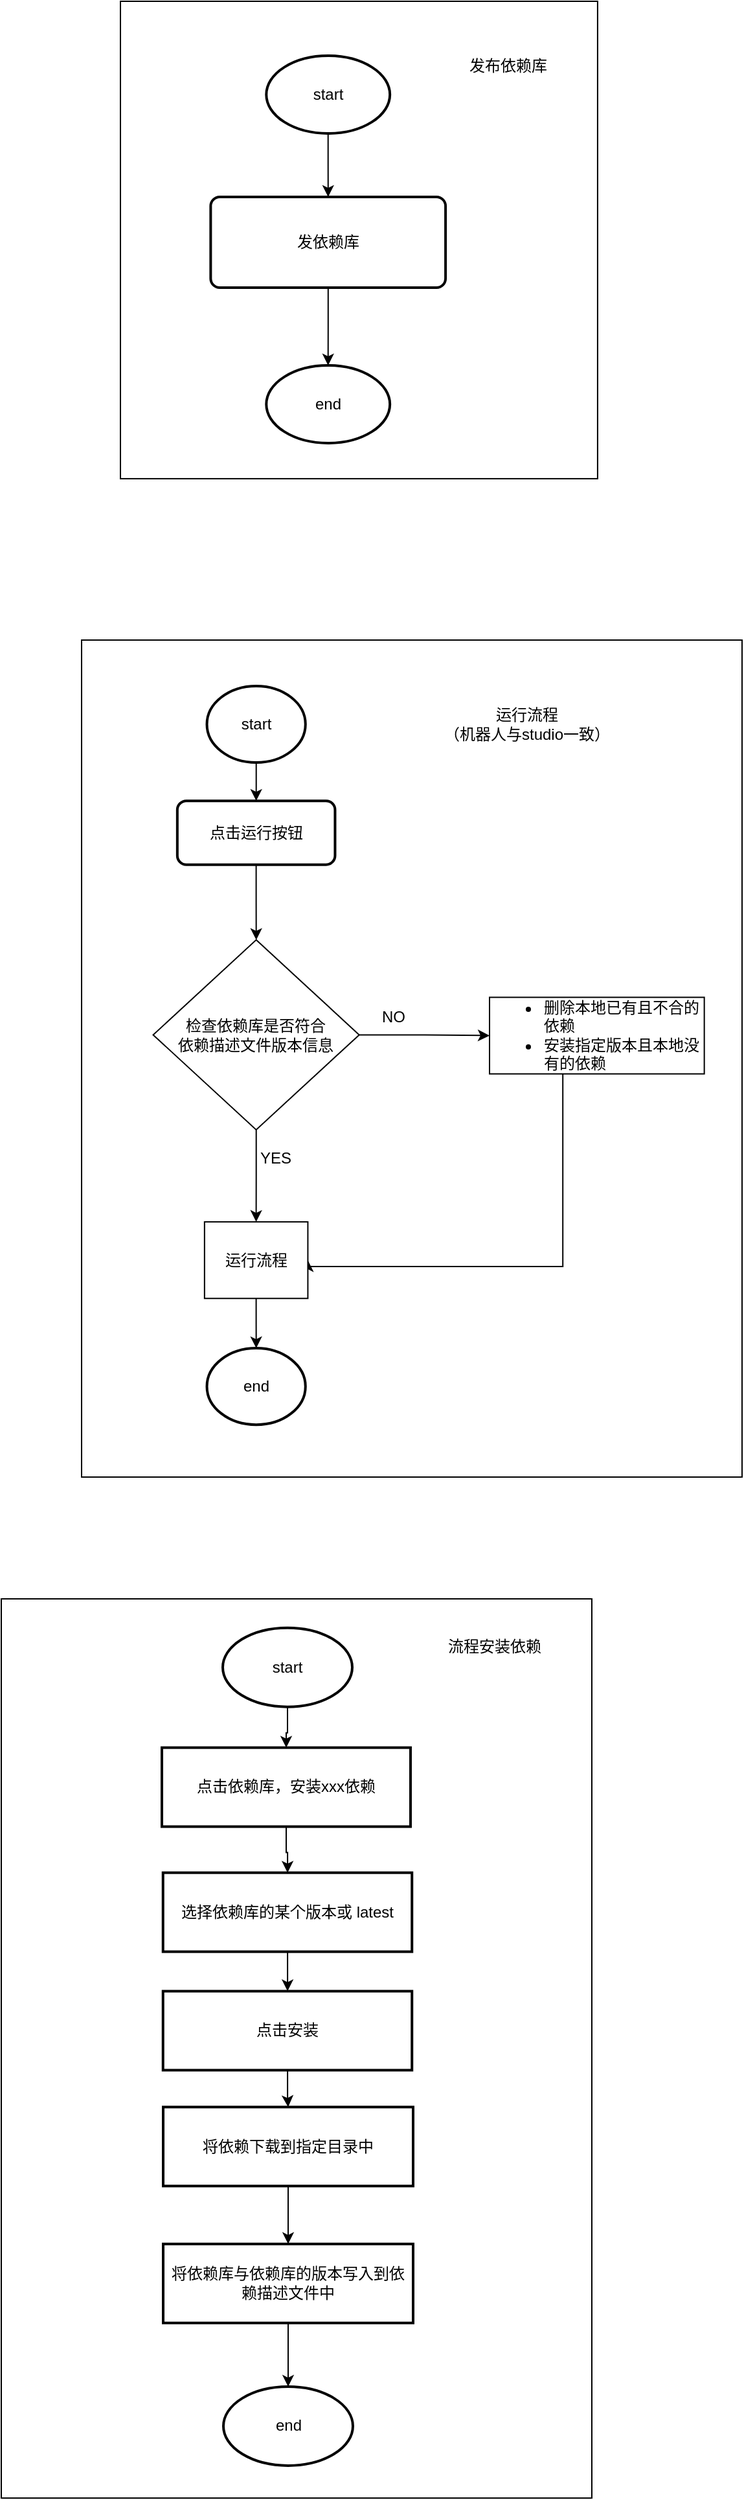 <mxfile version="20.8.20" type="github">
  <diagram name="第 1 页" id="jzlJeiso7Pvc1WCV_yvY">
    <mxGraphModel dx="1434" dy="3227" grid="0" gridSize="10" guides="1" tooltips="1" connect="1" arrows="1" fold="1" page="1" pageScale="1" pageWidth="1169" pageHeight="827" math="0" shadow="0">
      <root>
        <mxCell id="0" />
        <mxCell id="1" parent="0" />
        <mxCell id="1U5JIpxvgaTDl-cOjemG-27" value="" style="group;strokeColor=default;" vertex="1" connectable="0" parent="1">
          <mxGeometry x="83" y="-1259" width="510" height="646" as="geometry" />
        </mxCell>
        <mxCell id="1U5JIpxvgaTDl-cOjemG-36" value="" style="edgeStyle=orthogonalEdgeStyle;rounded=0;orthogonalLoop=1;jettySize=auto;html=1;" edge="1" parent="1U5JIpxvgaTDl-cOjemG-27" source="1U5JIpxvgaTDl-cOjemG-4" target="1U5JIpxvgaTDl-cOjemG-5">
          <mxGeometry relative="1" as="geometry" />
        </mxCell>
        <mxCell id="1U5JIpxvgaTDl-cOjemG-4" value="start" style="strokeWidth=2;html=1;shape=mxgraph.flowchart.start_1;whiteSpace=wrap;" vertex="1" parent="1U5JIpxvgaTDl-cOjemG-27">
          <mxGeometry x="96.758" y="35.451" width="76.127" height="59.085" as="geometry" />
        </mxCell>
        <mxCell id="1U5JIpxvgaTDl-cOjemG-35" value="" style="edgeStyle=orthogonalEdgeStyle;rounded=0;orthogonalLoop=1;jettySize=auto;html=1;" edge="1" parent="1U5JIpxvgaTDl-cOjemG-27" source="1U5JIpxvgaTDl-cOjemG-5" target="1U5JIpxvgaTDl-cOjemG-10">
          <mxGeometry relative="1" as="geometry" />
        </mxCell>
        <mxCell id="1U5JIpxvgaTDl-cOjemG-5" value="点击运行按钮" style="rounded=1;whiteSpace=wrap;html=1;absoluteArcSize=1;arcSize=14;strokeWidth=2;" vertex="1" parent="1U5JIpxvgaTDl-cOjemG-27">
          <mxGeometry x="73.92" y="124.079" width="121.803" height="49.238" as="geometry" />
        </mxCell>
        <mxCell id="1U5JIpxvgaTDl-cOjemG-6" value="end" style="strokeWidth=2;html=1;shape=mxgraph.flowchart.start_1;whiteSpace=wrap;" vertex="1" parent="1U5JIpxvgaTDl-cOjemG-27">
          <mxGeometry x="96.758" y="546.54" width="76.127" height="59.085" as="geometry" />
        </mxCell>
        <mxCell id="1U5JIpxvgaTDl-cOjemG-10" value="检查依赖库是否符合&lt;br&gt;依赖描述文件版本信息" style="rhombus;whiteSpace=wrap;html=1;" vertex="1" parent="1U5JIpxvgaTDl-cOjemG-27">
          <mxGeometry x="55.27" y="231.42" width="159.1" height="146.58" as="geometry" />
        </mxCell>
        <mxCell id="1U5JIpxvgaTDl-cOjemG-26" value="运行流程&lt;br&gt;（机器人与studio一致）" style="text;html=1;strokeColor=none;fillColor=none;align=center;verticalAlign=middle;whiteSpace=wrap;rounded=0;" vertex="1" parent="1U5JIpxvgaTDl-cOjemG-27">
          <mxGeometry x="255" y="50.22" width="178" height="29.54" as="geometry" />
        </mxCell>
        <mxCell id="1U5JIpxvgaTDl-cOjemG-33" style="edgeStyle=orthogonalEdgeStyle;rounded=0;orthogonalLoop=1;jettySize=auto;html=1;entryX=1;entryY=0.5;entryDx=0;entryDy=0;" edge="1" parent="1U5JIpxvgaTDl-cOjemG-27" source="1U5JIpxvgaTDl-cOjemG-28" target="1U5JIpxvgaTDl-cOjemG-31">
          <mxGeometry relative="1" as="geometry">
            <Array as="points">
              <mxPoint x="371.621" y="483.515" />
              <mxPoint x="174.932" y="483.515" />
            </Array>
          </mxGeometry>
        </mxCell>
        <mxCell id="1U5JIpxvgaTDl-cOjemG-28" value="&lt;ul&gt;&lt;li&gt;&lt;span style=&quot;background-color: initial;&quot;&gt;删除本地已有且不合的依赖&lt;/span&gt;&lt;/li&gt;&lt;li&gt;安装指定版本且本地没有的依赖&lt;/li&gt;&lt;/ul&gt;" style="whiteSpace=wrap;html=1;align=left;" vertex="1" parent="1U5JIpxvgaTDl-cOjemG-27">
          <mxGeometry x="315.0" y="275.734" width="165.836" height="59.085" as="geometry" />
        </mxCell>
        <mxCell id="1U5JIpxvgaTDl-cOjemG-29" value="" style="edgeStyle=orthogonalEdgeStyle;rounded=0;orthogonalLoop=1;jettySize=auto;html=1;" edge="1" parent="1U5JIpxvgaTDl-cOjemG-27" source="1U5JIpxvgaTDl-cOjemG-10" target="1U5JIpxvgaTDl-cOjemG-28">
          <mxGeometry relative="1" as="geometry" />
        </mxCell>
        <mxCell id="1U5JIpxvgaTDl-cOjemG-30" value="NO" style="text;html=1;strokeColor=none;fillColor=none;align=center;verticalAlign=middle;whiteSpace=wrap;rounded=0;" vertex="1" parent="1U5JIpxvgaTDl-cOjemG-27">
          <mxGeometry x="217.995" y="275.733" width="45.676" height="29.543" as="geometry" />
        </mxCell>
        <mxCell id="1U5JIpxvgaTDl-cOjemG-34" value="" style="edgeStyle=orthogonalEdgeStyle;rounded=0;orthogonalLoop=1;jettySize=auto;html=1;" edge="1" parent="1U5JIpxvgaTDl-cOjemG-27" source="1U5JIpxvgaTDl-cOjemG-31" target="1U5JIpxvgaTDl-cOjemG-6">
          <mxGeometry relative="1" as="geometry" />
        </mxCell>
        <mxCell id="1U5JIpxvgaTDl-cOjemG-31" value="运行流程" style="whiteSpace=wrap;html=1;" vertex="1" parent="1U5JIpxvgaTDl-cOjemG-27">
          <mxGeometry x="94.924" y="449.049" width="79.791" height="59.085" as="geometry" />
        </mxCell>
        <mxCell id="1U5JIpxvgaTDl-cOjemG-32" value="" style="edgeStyle=orthogonalEdgeStyle;rounded=0;orthogonalLoop=1;jettySize=auto;html=1;" edge="1" parent="1U5JIpxvgaTDl-cOjemG-27" source="1U5JIpxvgaTDl-cOjemG-10" target="1U5JIpxvgaTDl-cOjemG-31">
          <mxGeometry relative="1" as="geometry" />
        </mxCell>
        <mxCell id="1U5JIpxvgaTDl-cOjemG-57" value="YES" style="text;html=1;strokeColor=none;fillColor=none;align=center;verticalAlign=middle;whiteSpace=wrap;rounded=0;" vertex="1" parent="1U5JIpxvgaTDl-cOjemG-27">
          <mxGeometry x="127.205" y="385.003" width="45.676" height="29.543" as="geometry" />
        </mxCell>
        <mxCell id="1U5JIpxvgaTDl-cOjemG-40" value="" style="group" vertex="1" connectable="0" parent="1">
          <mxGeometry x="113" y="-1752" width="368.455" height="368.455" as="geometry" />
        </mxCell>
        <mxCell id="1U5JIpxvgaTDl-cOjemG-17" value="" style="whiteSpace=wrap;html=1;aspect=fixed;strokeColor=default;container=0;" vertex="1" parent="1U5JIpxvgaTDl-cOjemG-40">
          <mxGeometry width="368.455" height="368.455" as="geometry" />
        </mxCell>
        <mxCell id="1U5JIpxvgaTDl-cOjemG-1" value="start" style="strokeWidth=2;html=1;shape=mxgraph.flowchart.start_1;whiteSpace=wrap;movable=1;resizable=1;rotatable=1;deletable=1;editable=1;locked=0;connectable=1;container=0;" vertex="1" parent="1U5JIpxvgaTDl-cOjemG-40">
          <mxGeometry x="112.636" y="42" width="95.455" height="60" as="geometry" />
        </mxCell>
        <mxCell id="1U5JIpxvgaTDl-cOjemG-2" value="发依赖库" style="rounded=1;whiteSpace=wrap;html=1;absoluteArcSize=1;arcSize=14;strokeWidth=2;movable=1;resizable=1;rotatable=1;deletable=1;editable=1;locked=0;connectable=1;container=0;" vertex="1" parent="1U5JIpxvgaTDl-cOjemG-40">
          <mxGeometry x="69.682" y="151" width="181.364" height="70" as="geometry" />
        </mxCell>
        <mxCell id="1U5JIpxvgaTDl-cOjemG-38" value="" style="edgeStyle=orthogonalEdgeStyle;rounded=0;orthogonalLoop=1;jettySize=auto;html=1;" edge="1" parent="1U5JIpxvgaTDl-cOjemG-40" source="1U5JIpxvgaTDl-cOjemG-1" target="1U5JIpxvgaTDl-cOjemG-2">
          <mxGeometry relative="1" as="geometry" />
        </mxCell>
        <mxCell id="1U5JIpxvgaTDl-cOjemG-3" value="end" style="strokeWidth=2;html=1;shape=mxgraph.flowchart.start_1;whiteSpace=wrap;movable=1;resizable=1;rotatable=1;deletable=1;editable=1;locked=0;connectable=1;container=0;" vertex="1" parent="1U5JIpxvgaTDl-cOjemG-40">
          <mxGeometry x="112.636" y="281" width="95.455" height="60" as="geometry" />
        </mxCell>
        <mxCell id="1U5JIpxvgaTDl-cOjemG-39" value="" style="edgeStyle=orthogonalEdgeStyle;rounded=0;orthogonalLoop=1;jettySize=auto;html=1;" edge="1" parent="1U5JIpxvgaTDl-cOjemG-40" source="1U5JIpxvgaTDl-cOjemG-2" target="1U5JIpxvgaTDl-cOjemG-3">
          <mxGeometry relative="1" as="geometry" />
        </mxCell>
        <mxCell id="1U5JIpxvgaTDl-cOjemG-14" value="发布依赖库" style="text;html=1;strokeColor=none;fillColor=none;align=center;verticalAlign=middle;whiteSpace=wrap;rounded=0;container=0;" vertex="1" parent="1U5JIpxvgaTDl-cOjemG-40">
          <mxGeometry x="251.045" y="36" width="96.762" height="28.68" as="geometry" />
        </mxCell>
        <mxCell id="1U5JIpxvgaTDl-cOjemG-79" value="" style="group;strokeColor=default;" vertex="1" connectable="0" parent="1">
          <mxGeometry x="21" y="-519" width="456" height="694" as="geometry" />
        </mxCell>
        <mxCell id="1U5JIpxvgaTDl-cOjemG-58" value="start" style="strokeWidth=2;html=1;shape=mxgraph.flowchart.start_1;whiteSpace=wrap;strokeColor=default;" vertex="1" parent="1U5JIpxvgaTDl-cOjemG-79">
          <mxGeometry x="171" y="22.354" width="100" height="60.966" as="geometry" />
        </mxCell>
        <mxCell id="1U5JIpxvgaTDl-cOjemG-59" value="end" style="strokeWidth=2;html=1;shape=mxgraph.flowchart.start_1;whiteSpace=wrap;strokeColor=default;" vertex="1" parent="1U5JIpxvgaTDl-cOjemG-79">
          <mxGeometry x="171.5" y="608.004" width="100" height="60.966" as="geometry" />
        </mxCell>
        <mxCell id="1U5JIpxvgaTDl-cOjemG-61" value="点击依赖库，安装xxx依赖" style="whiteSpace=wrap;html=1;strokeWidth=2;" vertex="1" parent="1U5JIpxvgaTDl-cOjemG-79">
          <mxGeometry x="124" y="114.82" width="192" height="60.966" as="geometry" />
        </mxCell>
        <mxCell id="1U5JIpxvgaTDl-cOjemG-62" value="" style="edgeStyle=orthogonalEdgeStyle;rounded=0;orthogonalLoop=1;jettySize=auto;html=1;" edge="1" parent="1U5JIpxvgaTDl-cOjemG-79" source="1U5JIpxvgaTDl-cOjemG-58" target="1U5JIpxvgaTDl-cOjemG-61">
          <mxGeometry relative="1" as="geometry" />
        </mxCell>
        <mxCell id="1U5JIpxvgaTDl-cOjemG-63" value="选择依赖库的某个版本或 latest" style="whiteSpace=wrap;html=1;strokeWidth=2;" vertex="1" parent="1U5JIpxvgaTDl-cOjemG-79">
          <mxGeometry x="124.87" y="211.35" width="192.25" height="60.966" as="geometry" />
        </mxCell>
        <mxCell id="1U5JIpxvgaTDl-cOjemG-64" value="" style="edgeStyle=orthogonalEdgeStyle;rounded=0;orthogonalLoop=1;jettySize=auto;html=1;" edge="1" parent="1U5JIpxvgaTDl-cOjemG-79" source="1U5JIpxvgaTDl-cOjemG-61" target="1U5JIpxvgaTDl-cOjemG-63">
          <mxGeometry relative="1" as="geometry" />
        </mxCell>
        <mxCell id="1U5JIpxvgaTDl-cOjemG-65" value="点击安装" style="whiteSpace=wrap;html=1;strokeWidth=2;" vertex="1" parent="1U5JIpxvgaTDl-cOjemG-79">
          <mxGeometry x="124.87" y="302.799" width="192.25" height="60.966" as="geometry" />
        </mxCell>
        <mxCell id="1U5JIpxvgaTDl-cOjemG-66" value="" style="edgeStyle=orthogonalEdgeStyle;rounded=0;orthogonalLoop=1;jettySize=auto;html=1;" edge="1" parent="1U5JIpxvgaTDl-cOjemG-79" source="1U5JIpxvgaTDl-cOjemG-63" target="1U5JIpxvgaTDl-cOjemG-65">
          <mxGeometry relative="1" as="geometry" />
        </mxCell>
        <mxCell id="1U5JIpxvgaTDl-cOjemG-67" value="将依赖下载到指定目录中" style="whiteSpace=wrap;html=1;strokeWidth=2;strokeColor=default;" vertex="1" parent="1U5JIpxvgaTDl-cOjemG-79">
          <mxGeometry x="125" y="392.217" width="193" height="60.966" as="geometry" />
        </mxCell>
        <mxCell id="1U5JIpxvgaTDl-cOjemG-68" value="" style="edgeStyle=orthogonalEdgeStyle;rounded=0;orthogonalLoop=1;jettySize=auto;html=1;" edge="1" parent="1U5JIpxvgaTDl-cOjemG-79" source="1U5JIpxvgaTDl-cOjemG-65" target="1U5JIpxvgaTDl-cOjemG-67">
          <mxGeometry relative="1" as="geometry" />
        </mxCell>
        <mxCell id="1U5JIpxvgaTDl-cOjemG-74" value="" style="edgeStyle=orthogonalEdgeStyle;rounded=0;orthogonalLoop=1;jettySize=auto;html=1;" edge="1" parent="1U5JIpxvgaTDl-cOjemG-79" source="1U5JIpxvgaTDl-cOjemG-72" target="1U5JIpxvgaTDl-cOjemG-59">
          <mxGeometry relative="1" as="geometry" />
        </mxCell>
        <mxCell id="1U5JIpxvgaTDl-cOjemG-72" value="将依赖库与依赖库的版本写入到依赖描述文件中" style="whiteSpace=wrap;html=1;strokeWidth=2;strokeColor=default;" vertex="1" parent="1U5JIpxvgaTDl-cOjemG-79">
          <mxGeometry x="125" y="497.892" width="193" height="60.966" as="geometry" />
        </mxCell>
        <mxCell id="1U5JIpxvgaTDl-cOjemG-73" value="" style="edgeStyle=orthogonalEdgeStyle;rounded=0;orthogonalLoop=1;jettySize=auto;html=1;" edge="1" parent="1U5JIpxvgaTDl-cOjemG-79" source="1U5JIpxvgaTDl-cOjemG-67" target="1U5JIpxvgaTDl-cOjemG-72">
          <mxGeometry relative="1" as="geometry" />
        </mxCell>
        <mxCell id="1U5JIpxvgaTDl-cOjemG-80" value="流程安装依赖" style="text;html=1;strokeColor=none;fillColor=none;align=center;verticalAlign=middle;whiteSpace=wrap;rounded=0;" vertex="1" parent="1U5JIpxvgaTDl-cOjemG-79">
          <mxGeometry x="323" y="22.35" width="116" height="30" as="geometry" />
        </mxCell>
      </root>
    </mxGraphModel>
  </diagram>
</mxfile>

